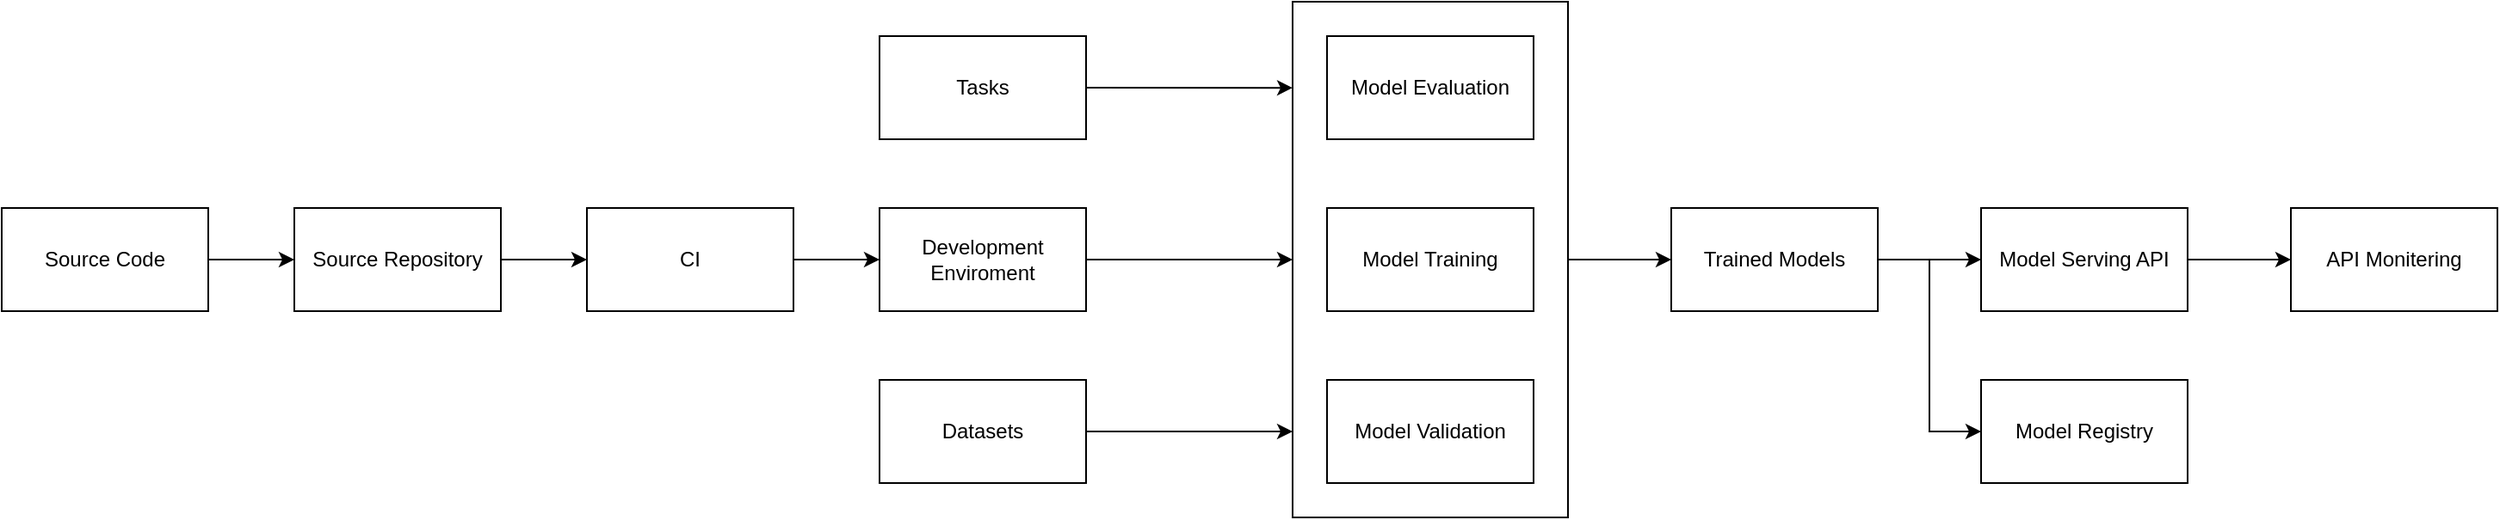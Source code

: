 <mxfile version="20.2.7" type="github">
  <diagram id="yfcuIuZcvH_YpDsrTKK3" name="Page-1">
    <mxGraphModel dx="1944" dy="1574" grid="1" gridSize="10" guides="1" tooltips="1" connect="1" arrows="1" fold="1" page="1" pageScale="1" pageWidth="850" pageHeight="1100" math="0" shadow="0">
      <root>
        <mxCell id="0" />
        <mxCell id="1" parent="0" />
        <mxCell id="nITwkLrifg8YcXNpEAJV-4" value="" style="edgeStyle=orthogonalEdgeStyle;rounded=0;orthogonalLoop=1;jettySize=auto;html=1;" edge="1" parent="1" source="nITwkLrifg8YcXNpEAJV-1" target="nITwkLrifg8YcXNpEAJV-3">
          <mxGeometry relative="1" as="geometry" />
        </mxCell>
        <mxCell id="nITwkLrifg8YcXNpEAJV-1" value="Source Code" style="rounded=0;whiteSpace=wrap;html=1;" vertex="1" parent="1">
          <mxGeometry x="100" y="510" width="120" height="60" as="geometry" />
        </mxCell>
        <mxCell id="nITwkLrifg8YcXNpEAJV-6" value="" style="edgeStyle=orthogonalEdgeStyle;rounded=0;orthogonalLoop=1;jettySize=auto;html=1;" edge="1" parent="1" source="nITwkLrifg8YcXNpEAJV-3" target="nITwkLrifg8YcXNpEAJV-5">
          <mxGeometry relative="1" as="geometry" />
        </mxCell>
        <mxCell id="nITwkLrifg8YcXNpEAJV-3" value="Source Repository" style="rounded=0;whiteSpace=wrap;html=1;" vertex="1" parent="1">
          <mxGeometry x="270" y="510" width="120" height="60" as="geometry" />
        </mxCell>
        <mxCell id="nITwkLrifg8YcXNpEAJV-8" value="" style="edgeStyle=orthogonalEdgeStyle;rounded=0;orthogonalLoop=1;jettySize=auto;html=1;" edge="1" parent="1" source="nITwkLrifg8YcXNpEAJV-5" target="nITwkLrifg8YcXNpEAJV-7">
          <mxGeometry relative="1" as="geometry" />
        </mxCell>
        <mxCell id="nITwkLrifg8YcXNpEAJV-5" value="CI" style="rounded=0;whiteSpace=wrap;html=1;" vertex="1" parent="1">
          <mxGeometry x="440" y="510" width="120" height="60" as="geometry" />
        </mxCell>
        <mxCell id="nITwkLrifg8YcXNpEAJV-7" value="Development Enviroment" style="rounded=0;whiteSpace=wrap;html=1;" vertex="1" parent="1">
          <mxGeometry x="610" y="510" width="120" height="60" as="geometry" />
        </mxCell>
        <mxCell id="nITwkLrifg8YcXNpEAJV-9" value="Datasets" style="rounded=0;whiteSpace=wrap;html=1;" vertex="1" parent="1">
          <mxGeometry x="610" y="610" width="120" height="60" as="geometry" />
        </mxCell>
        <mxCell id="nITwkLrifg8YcXNpEAJV-10" value="Model Training" style="rounded=0;whiteSpace=wrap;html=1;" vertex="1" parent="1">
          <mxGeometry x="870" y="510" width="120" height="60" as="geometry" />
        </mxCell>
        <mxCell id="nITwkLrifg8YcXNpEAJV-11" value="Model Validation" style="rounded=0;whiteSpace=wrap;html=1;" vertex="1" parent="1">
          <mxGeometry x="870" y="610" width="120" height="60" as="geometry" />
        </mxCell>
        <mxCell id="nITwkLrifg8YcXNpEAJV-12" value="Model Evaluation" style="rounded=0;whiteSpace=wrap;html=1;" vertex="1" parent="1">
          <mxGeometry x="870" y="410" width="120" height="60" as="geometry" />
        </mxCell>
        <mxCell id="nITwkLrifg8YcXNpEAJV-17" value="" style="edgeStyle=orthogonalEdgeStyle;rounded=0;orthogonalLoop=1;jettySize=auto;html=1;" edge="1" parent="1" source="nITwkLrifg8YcXNpEAJV-13" target="nITwkLrifg8YcXNpEAJV-16">
          <mxGeometry relative="1" as="geometry" />
        </mxCell>
        <mxCell id="nITwkLrifg8YcXNpEAJV-13" value="" style="rounded=0;whiteSpace=wrap;html=1;fillColor=none;" vertex="1" parent="1">
          <mxGeometry x="850" y="390" width="160" height="300" as="geometry" />
        </mxCell>
        <mxCell id="nITwkLrifg8YcXNpEAJV-14" value="" style="endArrow=classic;html=1;rounded=0;exitX=1;exitY=0.5;exitDx=0;exitDy=0;" edge="1" parent="1" source="nITwkLrifg8YcXNpEAJV-7">
          <mxGeometry width="50" height="50" relative="1" as="geometry">
            <mxPoint x="400" y="830" as="sourcePoint" />
            <mxPoint x="850" y="540" as="targetPoint" />
          </mxGeometry>
        </mxCell>
        <mxCell id="nITwkLrifg8YcXNpEAJV-15" value="" style="endArrow=classic;html=1;rounded=0;exitX=1;exitY=0.5;exitDx=0;exitDy=0;" edge="1" parent="1" source="nITwkLrifg8YcXNpEAJV-9">
          <mxGeometry width="50" height="50" relative="1" as="geometry">
            <mxPoint x="740" y="550" as="sourcePoint" />
            <mxPoint x="850" y="640" as="targetPoint" />
          </mxGeometry>
        </mxCell>
        <mxCell id="nITwkLrifg8YcXNpEAJV-19" value="" style="edgeStyle=orthogonalEdgeStyle;rounded=0;orthogonalLoop=1;jettySize=auto;html=1;" edge="1" parent="1" source="nITwkLrifg8YcXNpEAJV-16" target="nITwkLrifg8YcXNpEAJV-18">
          <mxGeometry relative="1" as="geometry" />
        </mxCell>
        <mxCell id="nITwkLrifg8YcXNpEAJV-16" value="Trained Models" style="rounded=0;whiteSpace=wrap;html=1;" vertex="1" parent="1">
          <mxGeometry x="1070" y="510" width="120" height="60" as="geometry" />
        </mxCell>
        <mxCell id="nITwkLrifg8YcXNpEAJV-25" value="" style="edgeStyle=orthogonalEdgeStyle;rounded=0;orthogonalLoop=1;jettySize=auto;html=1;" edge="1" parent="1" source="nITwkLrifg8YcXNpEAJV-18" target="nITwkLrifg8YcXNpEAJV-24">
          <mxGeometry relative="1" as="geometry" />
        </mxCell>
        <mxCell id="nITwkLrifg8YcXNpEAJV-18" value="Model Serving API" style="rounded=0;whiteSpace=wrap;html=1;" vertex="1" parent="1">
          <mxGeometry x="1250" y="510" width="120" height="60" as="geometry" />
        </mxCell>
        <mxCell id="nITwkLrifg8YcXNpEAJV-20" value="Model Registry" style="rounded=0;whiteSpace=wrap;html=1;" vertex="1" parent="1">
          <mxGeometry x="1250" y="610" width="120" height="60" as="geometry" />
        </mxCell>
        <mxCell id="nITwkLrifg8YcXNpEAJV-21" value="" style="edgeStyle=orthogonalEdgeStyle;rounded=0;orthogonalLoop=1;jettySize=auto;html=1;exitX=1;exitY=0.5;exitDx=0;exitDy=0;entryX=0;entryY=0.5;entryDx=0;entryDy=0;" edge="1" parent="1" source="nITwkLrifg8YcXNpEAJV-16" target="nITwkLrifg8YcXNpEAJV-20">
          <mxGeometry relative="1" as="geometry">
            <mxPoint x="1180" y="630" as="sourcePoint" />
            <mxPoint x="1080" y="550" as="targetPoint" />
          </mxGeometry>
        </mxCell>
        <mxCell id="nITwkLrifg8YcXNpEAJV-22" value="Tasks" style="rounded=0;whiteSpace=wrap;html=1;" vertex="1" parent="1">
          <mxGeometry x="610" y="410" width="120" height="60" as="geometry" />
        </mxCell>
        <mxCell id="nITwkLrifg8YcXNpEAJV-23" value="" style="endArrow=classic;html=1;rounded=0;exitX=1;exitY=0.5;exitDx=0;exitDy=0;entryX=0;entryY=0.167;entryDx=0;entryDy=0;entryPerimeter=0;" edge="1" parent="1" source="nITwkLrifg8YcXNpEAJV-22" target="nITwkLrifg8YcXNpEAJV-13">
          <mxGeometry width="50" height="50" relative="1" as="geometry">
            <mxPoint x="740" y="550" as="sourcePoint" />
            <mxPoint x="860" y="550" as="targetPoint" />
          </mxGeometry>
        </mxCell>
        <mxCell id="nITwkLrifg8YcXNpEAJV-24" value="API Monitering" style="rounded=0;whiteSpace=wrap;html=1;" vertex="1" parent="1">
          <mxGeometry x="1430" y="510" width="120" height="60" as="geometry" />
        </mxCell>
      </root>
    </mxGraphModel>
  </diagram>
</mxfile>
